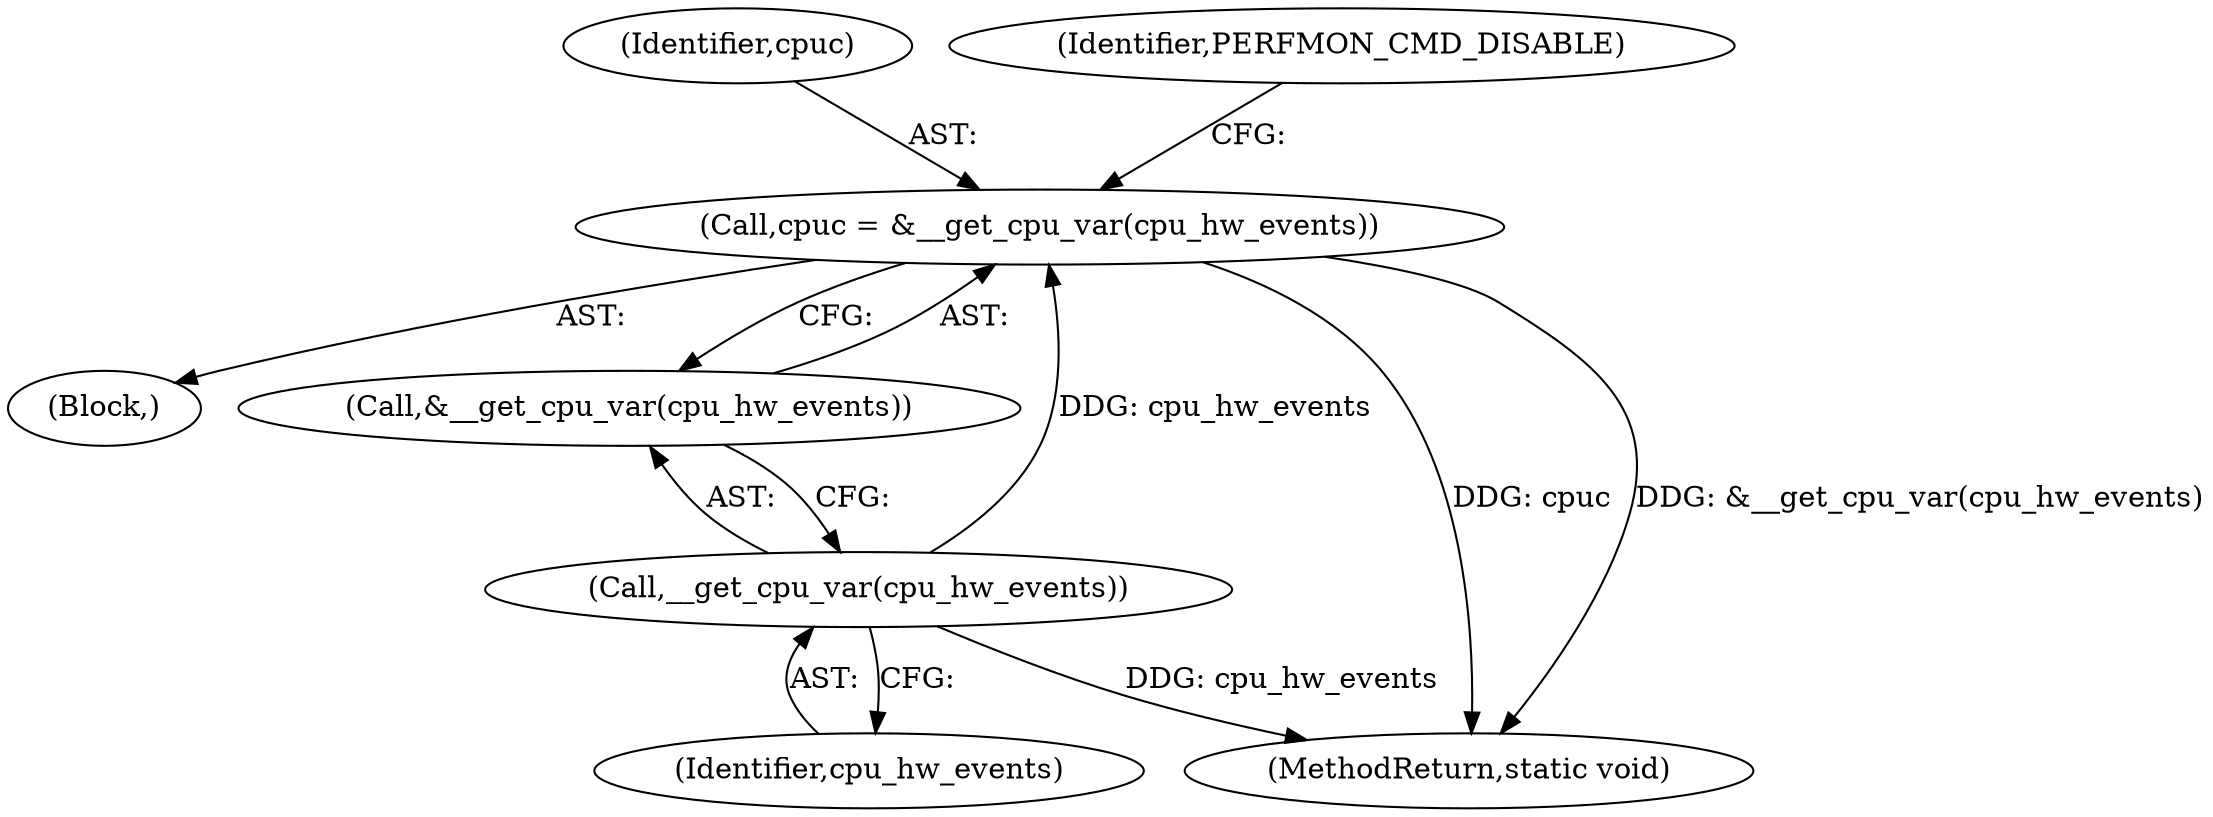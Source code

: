 digraph "0_linux_a8b0ca17b80e92faab46ee7179ba9e99ccb61233@pointer" {
"1000119" [label="(Call,cpuc = &__get_cpu_var(cpu_hw_events))"];
"1000122" [label="(Call,__get_cpu_var(cpu_hw_events))"];
"1000109" [label="(Block,)"];
"1000120" [label="(Identifier,cpuc)"];
"1000119" [label="(Call,cpuc = &__get_cpu_var(cpu_hw_events))"];
"1000125" [label="(Identifier,PERFMON_CMD_DISABLE)"];
"1000121" [label="(Call,&__get_cpu_var(cpu_hw_events))"];
"1000262" [label="(MethodReturn,static void)"];
"1000123" [label="(Identifier,cpu_hw_events)"];
"1000122" [label="(Call,__get_cpu_var(cpu_hw_events))"];
"1000119" -> "1000109"  [label="AST: "];
"1000119" -> "1000121"  [label="CFG: "];
"1000120" -> "1000119"  [label="AST: "];
"1000121" -> "1000119"  [label="AST: "];
"1000125" -> "1000119"  [label="CFG: "];
"1000119" -> "1000262"  [label="DDG: &__get_cpu_var(cpu_hw_events)"];
"1000119" -> "1000262"  [label="DDG: cpuc"];
"1000122" -> "1000119"  [label="DDG: cpu_hw_events"];
"1000122" -> "1000121"  [label="AST: "];
"1000122" -> "1000123"  [label="CFG: "];
"1000123" -> "1000122"  [label="AST: "];
"1000121" -> "1000122"  [label="CFG: "];
"1000122" -> "1000262"  [label="DDG: cpu_hw_events"];
}
